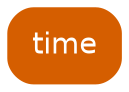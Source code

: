 digraph Tree {
	graph [bb="0,0,54,36"];
	node [color=gray,
		fillcolor=white,
		fontname=helvetica,
		label="\N",
		shape=box,
		style="filled, rounded"
	];
	edge [fontname=helvetica];
	0	[color="#d55e00",
		fillcolor="#d55e00",
		fontcolor=white,
		height=0.5,
		label=time,
		pos="27,18",
		width=0.75];
}
